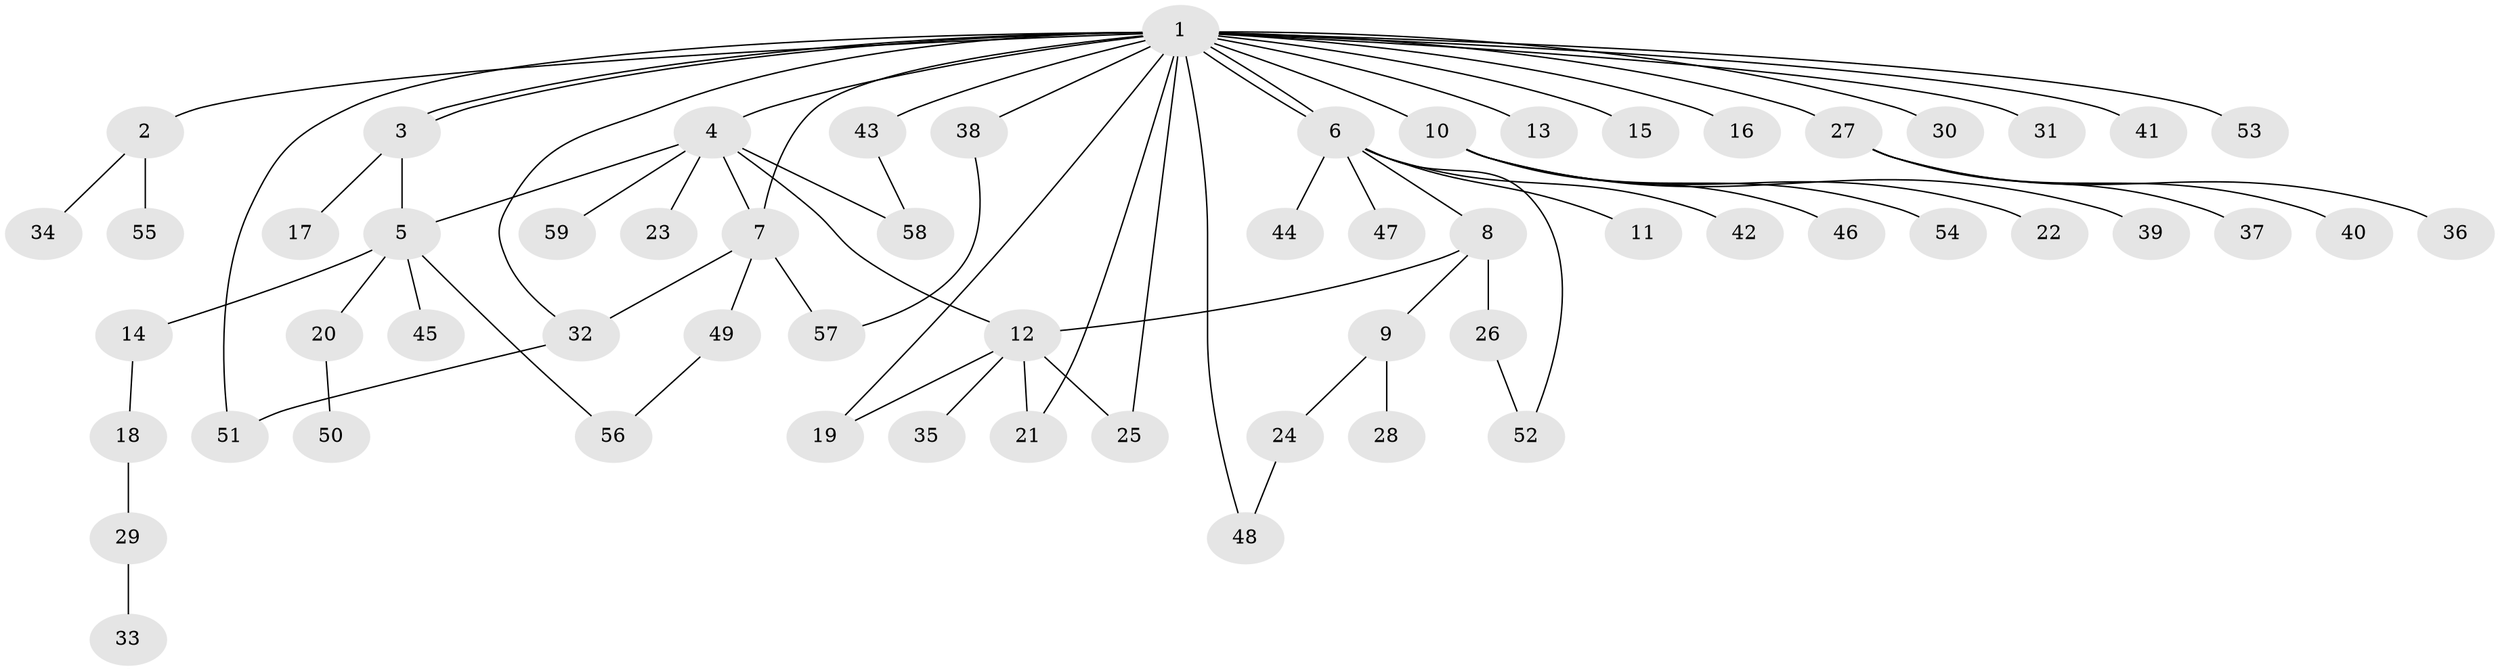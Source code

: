 // coarse degree distribution, {22: 0.023255813953488372, 2: 0.3023255813953488, 8: 0.023255813953488372, 6: 0.046511627906976744, 7: 0.023255813953488372, 5: 0.023255813953488372, 4: 0.046511627906976744, 1: 0.4883720930232558, 3: 0.023255813953488372}
// Generated by graph-tools (version 1.1) at 2025/51/02/27/25 19:51:56]
// undirected, 59 vertices, 73 edges
graph export_dot {
graph [start="1"]
  node [color=gray90,style=filled];
  1;
  2;
  3;
  4;
  5;
  6;
  7;
  8;
  9;
  10;
  11;
  12;
  13;
  14;
  15;
  16;
  17;
  18;
  19;
  20;
  21;
  22;
  23;
  24;
  25;
  26;
  27;
  28;
  29;
  30;
  31;
  32;
  33;
  34;
  35;
  36;
  37;
  38;
  39;
  40;
  41;
  42;
  43;
  44;
  45;
  46;
  47;
  48;
  49;
  50;
  51;
  52;
  53;
  54;
  55;
  56;
  57;
  58;
  59;
  1 -- 2;
  1 -- 3;
  1 -- 3;
  1 -- 4;
  1 -- 6;
  1 -- 6;
  1 -- 7;
  1 -- 10;
  1 -- 13;
  1 -- 15;
  1 -- 16;
  1 -- 19;
  1 -- 21;
  1 -- 25;
  1 -- 27;
  1 -- 30;
  1 -- 31;
  1 -- 32;
  1 -- 38;
  1 -- 41;
  1 -- 43;
  1 -- 48;
  1 -- 51;
  1 -- 53;
  2 -- 34;
  2 -- 55;
  3 -- 5;
  3 -- 17;
  4 -- 5;
  4 -- 7;
  4 -- 12;
  4 -- 23;
  4 -- 58;
  4 -- 59;
  5 -- 14;
  5 -- 20;
  5 -- 45;
  5 -- 56;
  6 -- 8;
  6 -- 11;
  6 -- 42;
  6 -- 44;
  6 -- 47;
  6 -- 52;
  7 -- 32;
  7 -- 49;
  7 -- 57;
  8 -- 9;
  8 -- 12;
  8 -- 26;
  9 -- 24;
  9 -- 28;
  10 -- 22;
  10 -- 39;
  10 -- 46;
  10 -- 54;
  12 -- 19;
  12 -- 21;
  12 -- 25;
  12 -- 35;
  14 -- 18;
  18 -- 29;
  20 -- 50;
  24 -- 48;
  26 -- 52;
  27 -- 36;
  27 -- 37;
  27 -- 40;
  29 -- 33;
  32 -- 51;
  38 -- 57;
  43 -- 58;
  49 -- 56;
}
